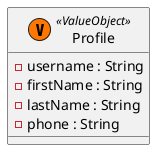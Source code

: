 @startuml
'https://plantuml.com/sequence-diagram

entity  Profile << (V,#FF7700) ValueObject >> { /' could be called Profile as well or summarized with user?'/
    - username : String /'Probably a combination of firstName and lastName generated automatically'/
    - firstName : String
    - lastName : String
    - phone : String
}

@enduml